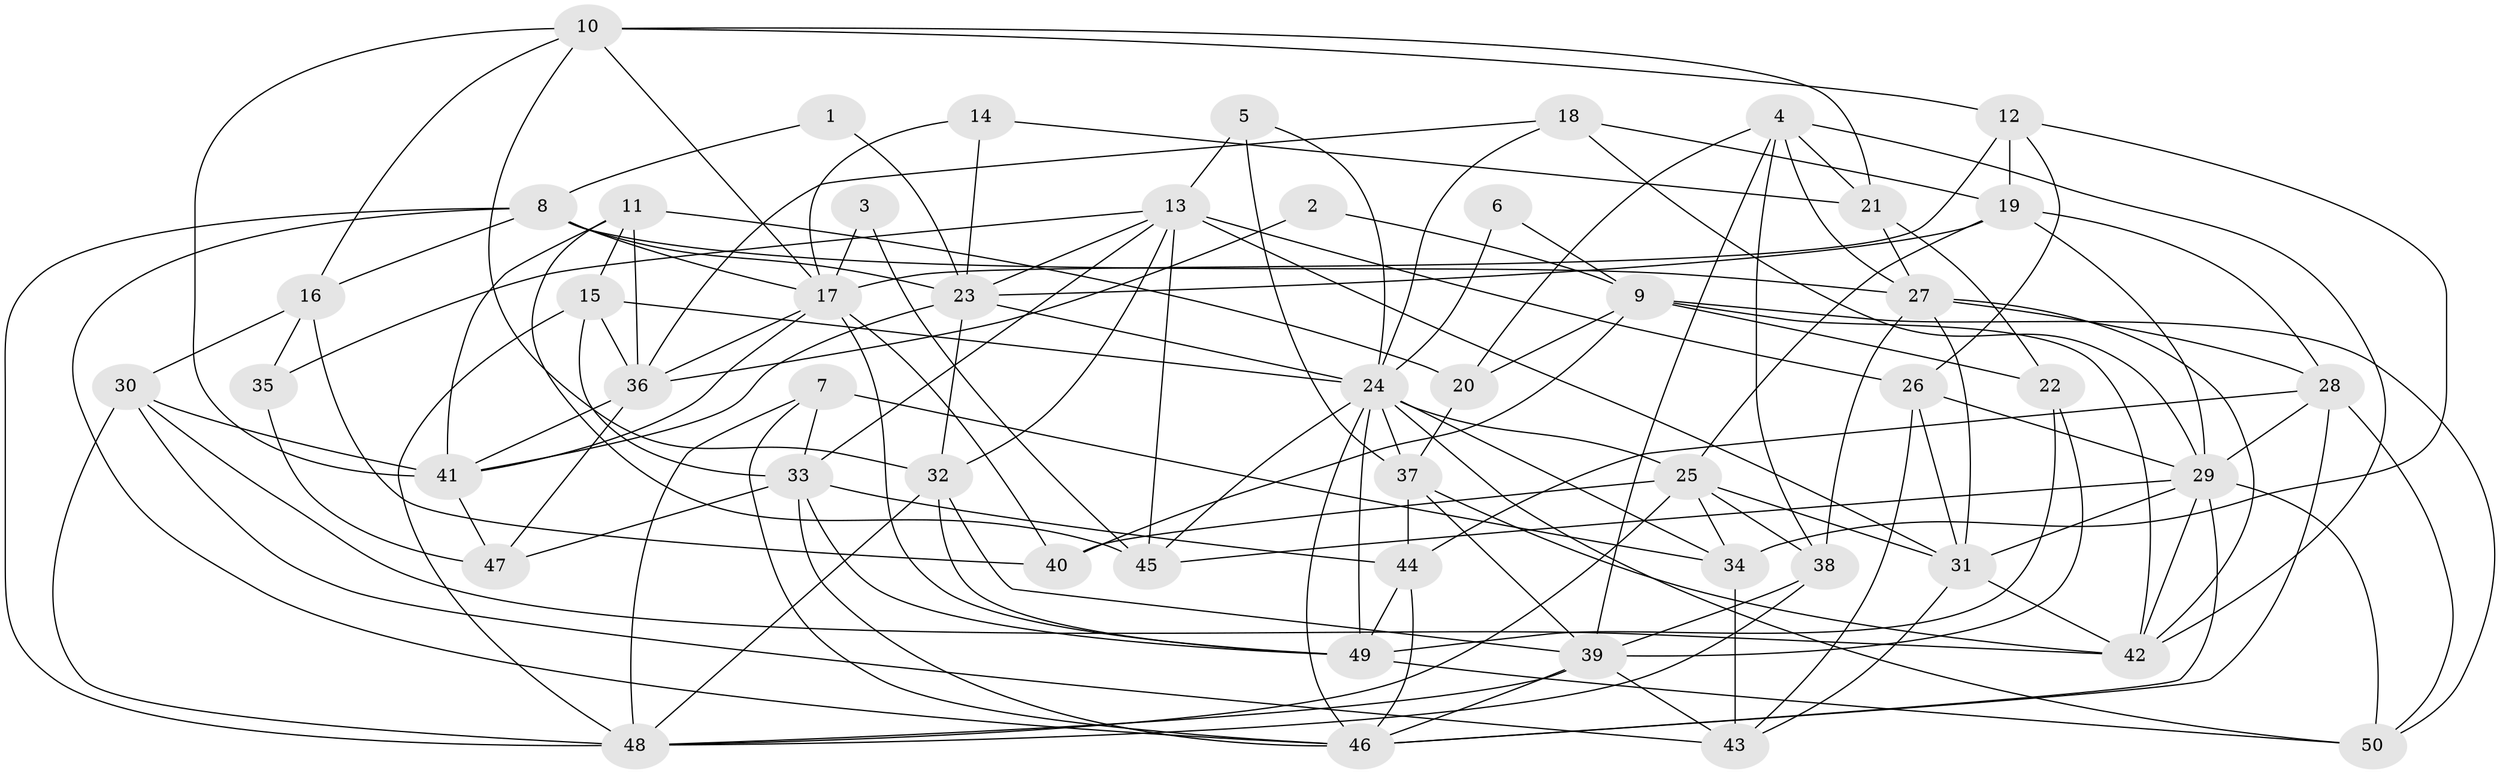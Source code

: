 // original degree distribution, {2: 0.12, 4: 0.25, 3: 0.31, 5: 0.18, 6: 0.08, 8: 0.01, 7: 0.04, 9: 0.01}
// Generated by graph-tools (version 1.1) at 2025/50/03/09/25 03:50:09]
// undirected, 50 vertices, 141 edges
graph export_dot {
graph [start="1"]
  node [color=gray90,style=filled];
  1;
  2;
  3;
  4;
  5;
  6;
  7;
  8;
  9;
  10;
  11;
  12;
  13;
  14;
  15;
  16;
  17;
  18;
  19;
  20;
  21;
  22;
  23;
  24;
  25;
  26;
  27;
  28;
  29;
  30;
  31;
  32;
  33;
  34;
  35;
  36;
  37;
  38;
  39;
  40;
  41;
  42;
  43;
  44;
  45;
  46;
  47;
  48;
  49;
  50;
  1 -- 8 [weight=1.0];
  1 -- 23 [weight=1.0];
  2 -- 9 [weight=1.0];
  2 -- 36 [weight=1.0];
  3 -- 17 [weight=1.0];
  3 -- 45 [weight=1.0];
  4 -- 20 [weight=1.0];
  4 -- 21 [weight=1.0];
  4 -- 27 [weight=1.0];
  4 -- 38 [weight=1.0];
  4 -- 39 [weight=1.0];
  4 -- 42 [weight=1.0];
  5 -- 13 [weight=1.0];
  5 -- 24 [weight=1.0];
  5 -- 37 [weight=1.0];
  6 -- 9 [weight=1.0];
  6 -- 24 [weight=1.0];
  7 -- 33 [weight=1.0];
  7 -- 34 [weight=1.0];
  7 -- 46 [weight=1.0];
  7 -- 48 [weight=1.0];
  8 -- 16 [weight=1.0];
  8 -- 17 [weight=1.0];
  8 -- 23 [weight=1.0];
  8 -- 27 [weight=1.0];
  8 -- 46 [weight=1.0];
  8 -- 48 [weight=1.0];
  9 -- 20 [weight=1.0];
  9 -- 22 [weight=1.0];
  9 -- 40 [weight=1.0];
  9 -- 42 [weight=1.0];
  9 -- 50 [weight=1.0];
  10 -- 12 [weight=1.0];
  10 -- 16 [weight=1.0];
  10 -- 17 [weight=1.0];
  10 -- 21 [weight=1.0];
  10 -- 32 [weight=1.0];
  10 -- 41 [weight=1.0];
  11 -- 15 [weight=1.0];
  11 -- 20 [weight=1.0];
  11 -- 36 [weight=1.0];
  11 -- 41 [weight=1.0];
  11 -- 45 [weight=1.0];
  12 -- 17 [weight=1.0];
  12 -- 19 [weight=1.0];
  12 -- 26 [weight=1.0];
  12 -- 34 [weight=1.0];
  13 -- 23 [weight=1.0];
  13 -- 26 [weight=1.0];
  13 -- 31 [weight=2.0];
  13 -- 32 [weight=1.0];
  13 -- 33 [weight=1.0];
  13 -- 35 [weight=1.0];
  13 -- 45 [weight=2.0];
  14 -- 17 [weight=1.0];
  14 -- 21 [weight=1.0];
  14 -- 23 [weight=1.0];
  15 -- 24 [weight=1.0];
  15 -- 33 [weight=1.0];
  15 -- 36 [weight=1.0];
  15 -- 48 [weight=1.0];
  16 -- 30 [weight=1.0];
  16 -- 35 [weight=1.0];
  16 -- 40 [weight=1.0];
  17 -- 36 [weight=1.0];
  17 -- 40 [weight=1.0];
  17 -- 41 [weight=1.0];
  17 -- 49 [weight=2.0];
  18 -- 19 [weight=1.0];
  18 -- 24 [weight=1.0];
  18 -- 29 [weight=1.0];
  18 -- 36 [weight=1.0];
  19 -- 23 [weight=1.0];
  19 -- 25 [weight=1.0];
  19 -- 28 [weight=1.0];
  19 -- 29 [weight=1.0];
  20 -- 37 [weight=1.0];
  21 -- 22 [weight=2.0];
  21 -- 27 [weight=1.0];
  22 -- 39 [weight=1.0];
  22 -- 49 [weight=1.0];
  23 -- 24 [weight=1.0];
  23 -- 32 [weight=1.0];
  23 -- 41 [weight=1.0];
  24 -- 25 [weight=1.0];
  24 -- 34 [weight=1.0];
  24 -- 37 [weight=2.0];
  24 -- 45 [weight=1.0];
  24 -- 46 [weight=1.0];
  24 -- 49 [weight=1.0];
  24 -- 50 [weight=1.0];
  25 -- 31 [weight=1.0];
  25 -- 34 [weight=1.0];
  25 -- 38 [weight=1.0];
  25 -- 40 [weight=1.0];
  25 -- 48 [weight=1.0];
  26 -- 29 [weight=1.0];
  26 -- 31 [weight=1.0];
  26 -- 43 [weight=1.0];
  27 -- 28 [weight=1.0];
  27 -- 31 [weight=1.0];
  27 -- 38 [weight=1.0];
  27 -- 42 [weight=1.0];
  28 -- 29 [weight=1.0];
  28 -- 44 [weight=1.0];
  28 -- 46 [weight=1.0];
  28 -- 50 [weight=1.0];
  29 -- 31 [weight=1.0];
  29 -- 42 [weight=1.0];
  29 -- 45 [weight=1.0];
  29 -- 46 [weight=1.0];
  29 -- 50 [weight=1.0];
  30 -- 41 [weight=1.0];
  30 -- 42 [weight=1.0];
  30 -- 43 [weight=1.0];
  30 -- 48 [weight=1.0];
  31 -- 42 [weight=1.0];
  31 -- 43 [weight=1.0];
  32 -- 39 [weight=1.0];
  32 -- 48 [weight=1.0];
  32 -- 49 [weight=1.0];
  33 -- 44 [weight=1.0];
  33 -- 46 [weight=1.0];
  33 -- 47 [weight=1.0];
  33 -- 49 [weight=1.0];
  34 -- 43 [weight=1.0];
  35 -- 47 [weight=1.0];
  36 -- 41 [weight=1.0];
  36 -- 47 [weight=1.0];
  37 -- 39 [weight=1.0];
  37 -- 42 [weight=1.0];
  37 -- 44 [weight=1.0];
  38 -- 39 [weight=1.0];
  38 -- 48 [weight=1.0];
  39 -- 43 [weight=1.0];
  39 -- 46 [weight=1.0];
  39 -- 48 [weight=1.0];
  41 -- 47 [weight=1.0];
  44 -- 46 [weight=1.0];
  44 -- 49 [weight=1.0];
  49 -- 50 [weight=1.0];
}

